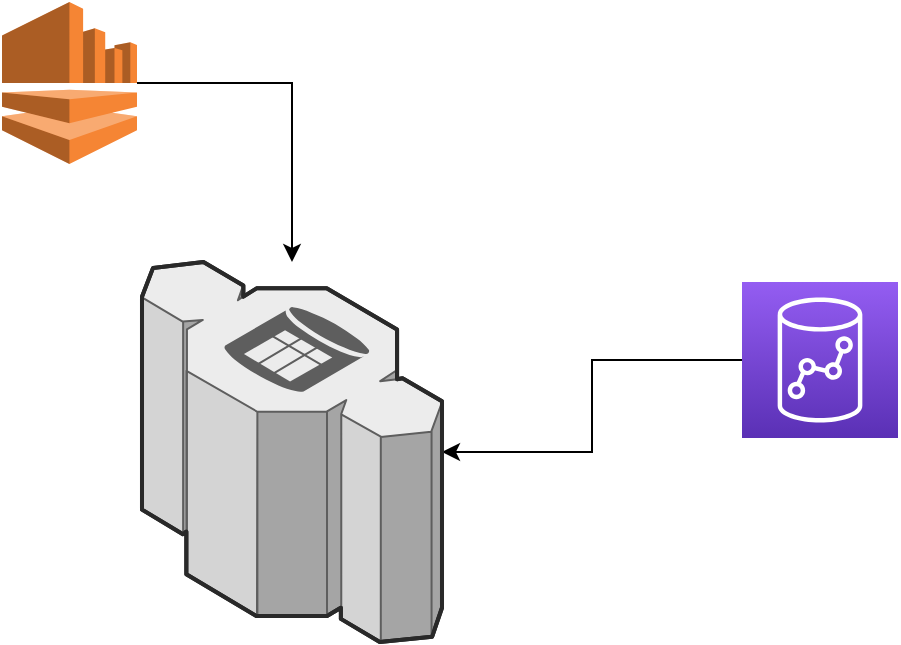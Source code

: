 <mxfile version="12.2.8" type="github" pages="1">
  <diagram id="odPsRbAa1qNXG4oUqjUW" name="Page-1">
    <mxGraphModel dx="1186" dy="663" grid="1" gridSize="10" guides="1" tooltips="1" connect="1" arrows="1" fold="1" page="1" pageScale="1" pageWidth="850" pageHeight="1100" math="0" shadow="0">
      <root>
        <mxCell id="0"/>
        <mxCell id="1" parent="0"/>
        <mxCell id="gW1l_xMHw2OXpQuDHa4h-4" style="edgeStyle=orthogonalEdgeStyle;rounded=0;orthogonalLoop=1;jettySize=auto;html=1;" edge="1" parent="1" source="gW1l_xMHw2OXpQuDHa4h-1" target="gW1l_xMHw2OXpQuDHa4h-3">
          <mxGeometry relative="1" as="geometry"/>
        </mxCell>
        <mxCell id="gW1l_xMHw2OXpQuDHa4h-1" value="" style="outlineConnect=0;dashed=0;verticalLabelPosition=bottom;verticalAlign=top;align=center;html=1;shape=mxgraph.aws3.kinesis;fillColor=#F58534;gradientColor=none;" vertex="1" parent="1">
          <mxGeometry x="260" y="230" width="67.5" height="81" as="geometry"/>
        </mxCell>
        <mxCell id="gW1l_xMHw2OXpQuDHa4h-5" style="edgeStyle=orthogonalEdgeStyle;rounded=0;orthogonalLoop=1;jettySize=auto;html=1;" edge="1" parent="1" source="gW1l_xMHw2OXpQuDHa4h-2" target="gW1l_xMHw2OXpQuDHa4h-3">
          <mxGeometry relative="1" as="geometry"/>
        </mxCell>
        <mxCell id="gW1l_xMHw2OXpQuDHa4h-2" value="" style="outlineConnect=0;fontColor=#232F3E;gradientColor=#945DF2;gradientDirection=north;fillColor=#5A30B5;strokeColor=#ffffff;dashed=0;verticalLabelPosition=bottom;verticalAlign=top;align=center;html=1;fontSize=12;fontStyle=0;aspect=fixed;shape=mxgraph.aws4.resourceIcon;resIcon=mxgraph.aws4.redshift;" vertex="1" parent="1">
          <mxGeometry x="630" y="370" width="78" height="78" as="geometry"/>
        </mxCell>
        <mxCell id="gW1l_xMHw2OXpQuDHa4h-3" value="" style="verticalLabelPosition=bottom;html=1;verticalAlign=top;strokeWidth=1;align=center;outlineConnect=0;dashed=0;outlineConnect=0;shape=mxgraph.aws3d.redshift;fillColor=#ECECEC;strokeColor=#5E5E5E;aspect=fixed;" vertex="1" parent="1">
          <mxGeometry x="330" y="360" width="150" height="190" as="geometry"/>
        </mxCell>
      </root>
    </mxGraphModel>
  </diagram>
</mxfile>
